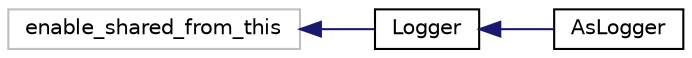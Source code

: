 digraph "Graphical Class Hierarchy"
{
  edge [fontname="Helvetica",fontsize="10",labelfontname="Helvetica",labelfontsize="10"];
  node [fontname="Helvetica",fontsize="10",shape=record];
  rankdir="LR";
  Node22 [label="enable_shared_from_this",height=0.2,width=0.4,color="grey75", fillcolor="white", style="filled"];
  Node22 -> Node0 [dir="back",color="midnightblue",fontsize="10",style="solid",fontname="Helvetica"];
  Node0 [label="Logger",height=0.2,width=0.4,color="black", fillcolor="white", style="filled",URL="$classLogger.html"];
  Node0 -> Node1 [dir="back",color="midnightblue",fontsize="10",style="solid",fontname="Helvetica"];
  Node1 [label="AsLogger",height=0.2,width=0.4,color="black", fillcolor="white", style="filled",URL="$classAsLogger.html"];
}
